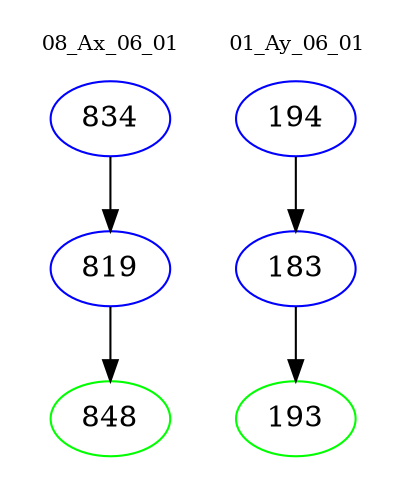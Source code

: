 digraph{
subgraph cluster_0 {
color = white
label = "08_Ax_06_01";
fontsize=10;
T0_834 [label="834", color="blue"]
T0_834 -> T0_819 [color="black"]
T0_819 [label="819", color="blue"]
T0_819 -> T0_848 [color="black"]
T0_848 [label="848", color="green"]
}
subgraph cluster_1 {
color = white
label = "01_Ay_06_01";
fontsize=10;
T1_194 [label="194", color="blue"]
T1_194 -> T1_183 [color="black"]
T1_183 [label="183", color="blue"]
T1_183 -> T1_193 [color="black"]
T1_193 [label="193", color="green"]
}
}

